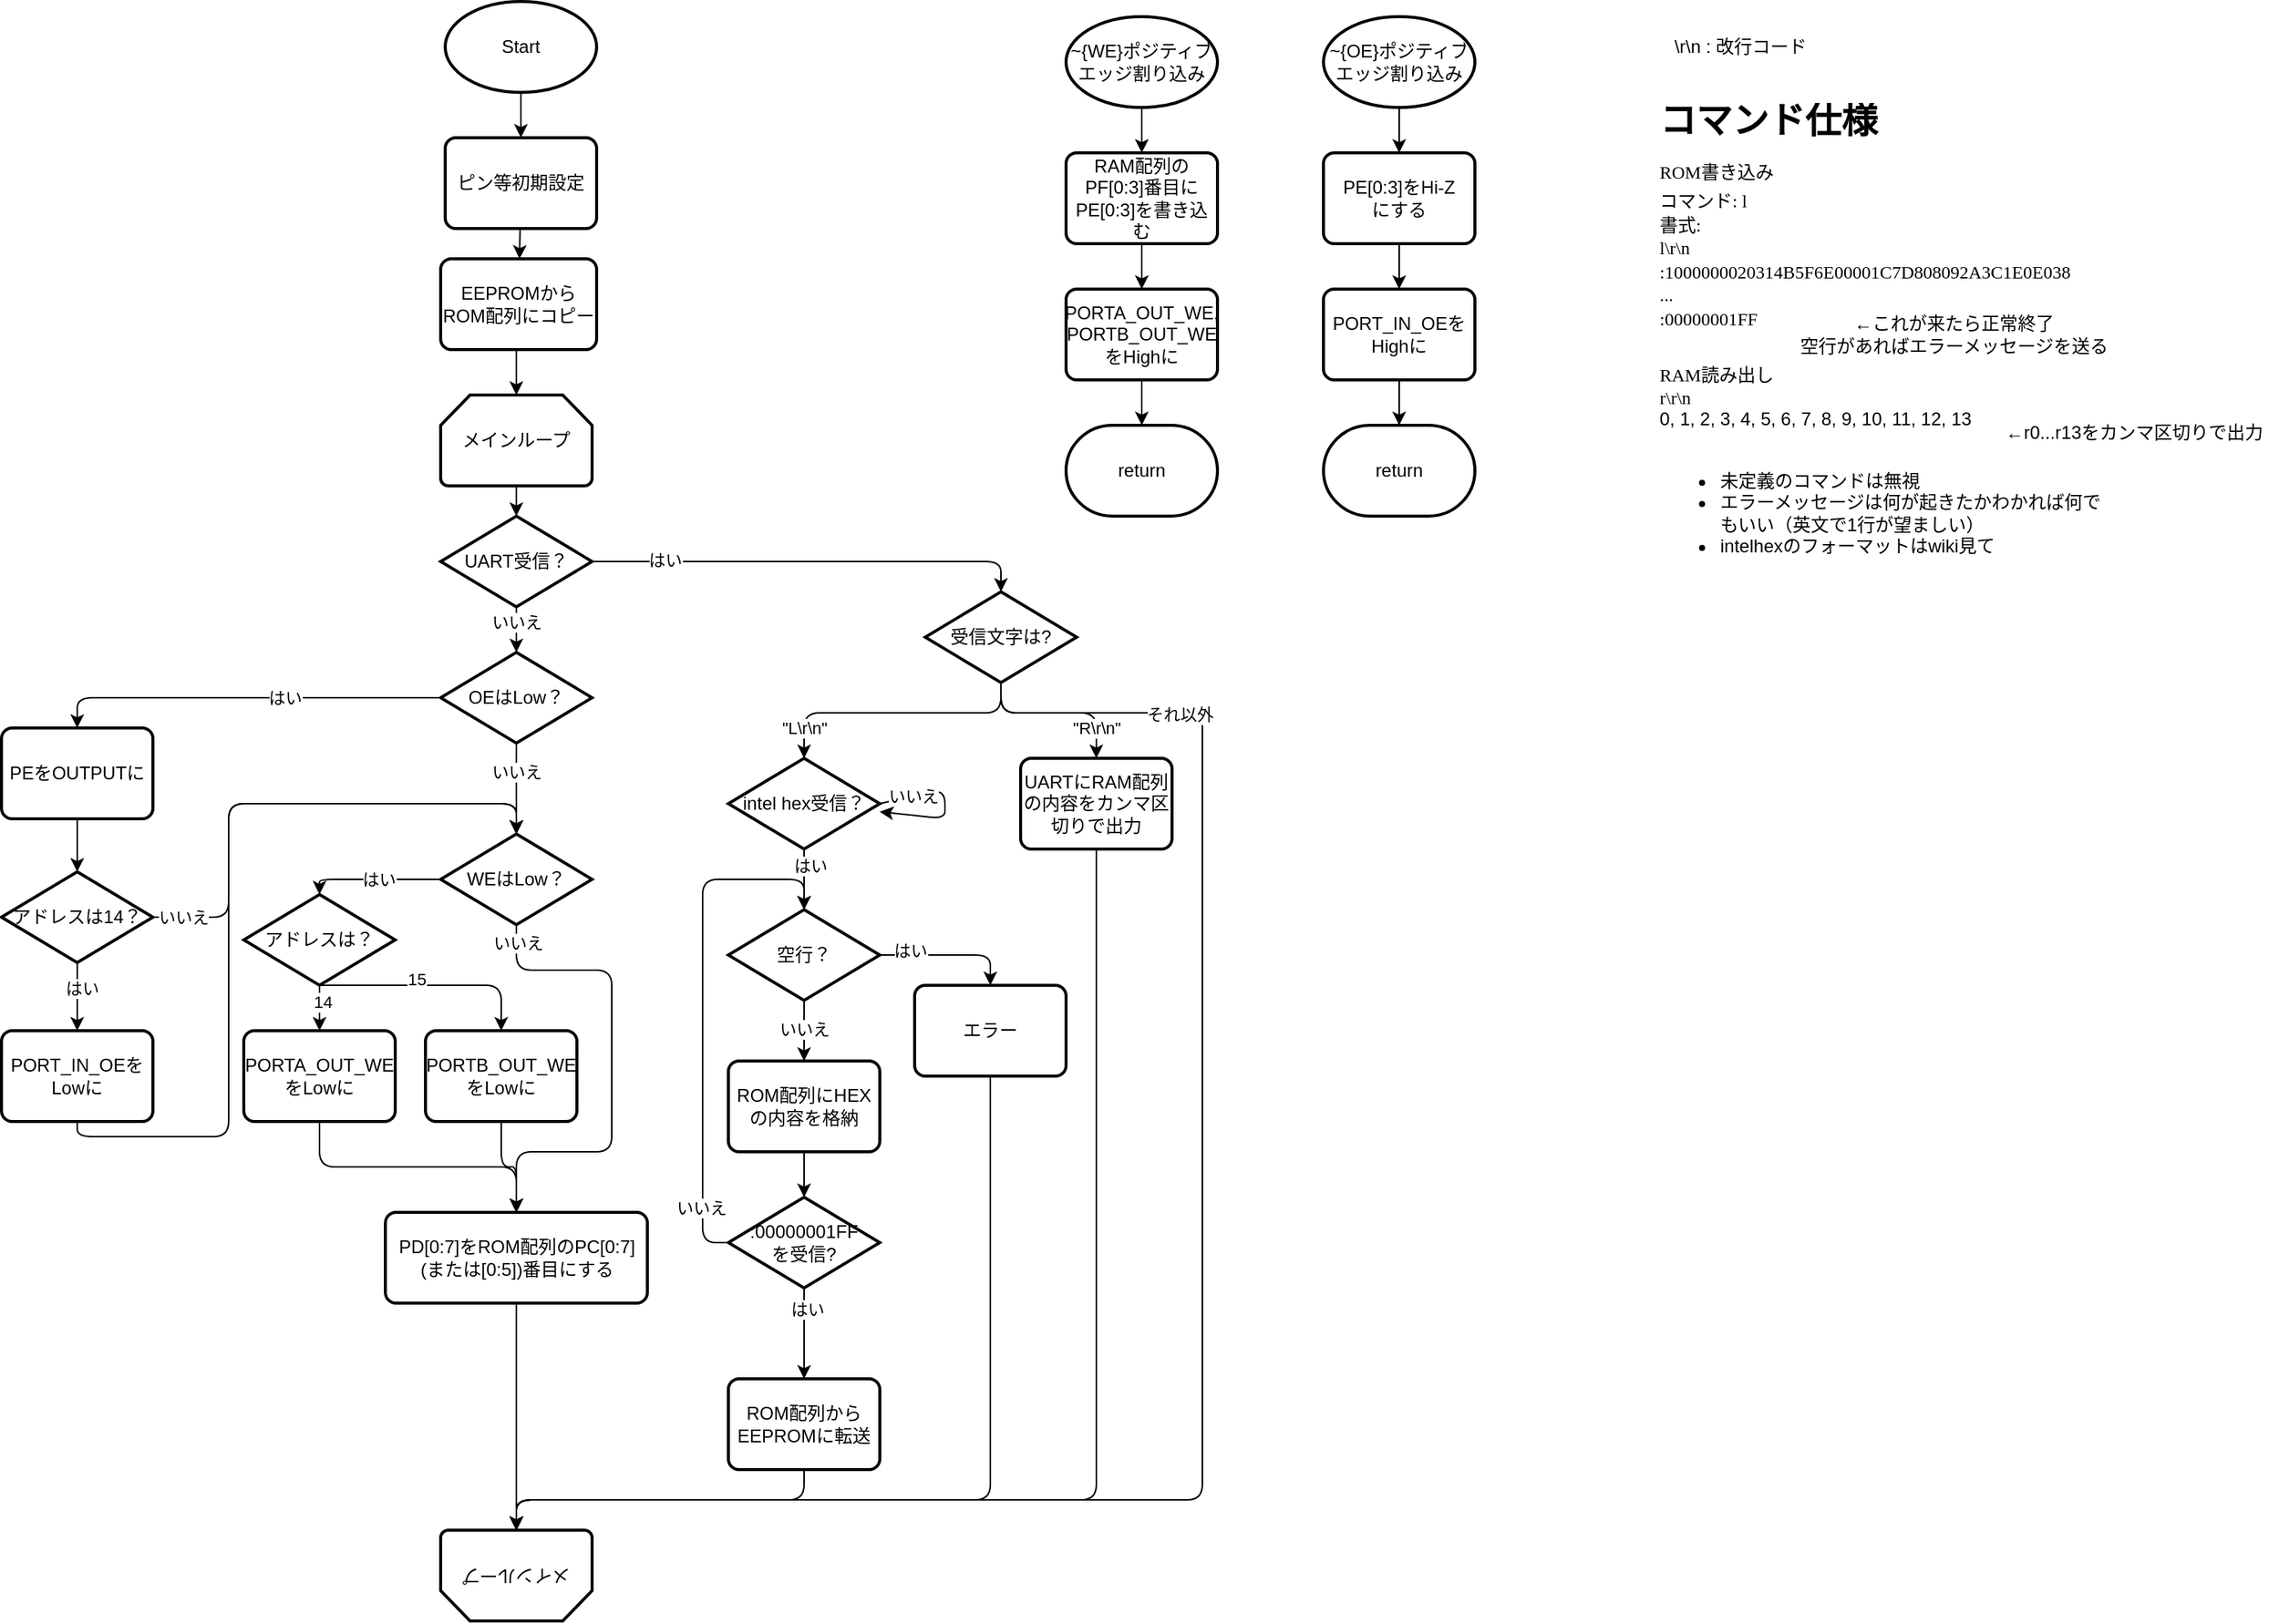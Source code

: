 <mxfile><diagram id="-HIG5v_Ev7cA0kCxx0Yb" name="ページ1"><mxGraphModel dx="725" dy="646" grid="1" gridSize="10" guides="1" tooltips="1" connect="1" arrows="1" fold="1" page="1" pageScale="1" pageWidth="827" pageHeight="1169" math="0" shadow="0"><root><mxCell id="0"/><mxCell id="1" parent="0"/><mxCell id="2" value="Start" style="strokeWidth=2;html=1;shape=mxgraph.flowchart.start_1;whiteSpace=wrap;" parent="1" vertex="1"><mxGeometry x="360" y="40" width="100" height="60" as="geometry"/></mxCell><mxCell id="4" style="edgeStyle=none;html=1;exitX=0.5;exitY=1;exitDx=0;exitDy=0;exitPerimeter=0;entryX=0.5;entryY=0;entryDx=0;entryDy=0;entryPerimeter=0;" parent="1" source="2" edge="1"><mxGeometry relative="1" as="geometry"><mxPoint x="410" y="130" as="targetPoint"/></mxGeometry></mxCell><mxCell id="12" style="edgeStyle=none;html=1;exitX=0.5;exitY=1;exitDx=0;exitDy=0;exitPerimeter=0;entryX=0.5;entryY=0;entryDx=0;entryDy=0;" parent="1" source="6" target="8" edge="1"><mxGeometry relative="1" as="geometry"/></mxCell><mxCell id="6" value="~{WE}ポジティブエッジ割り込み" style="strokeWidth=2;html=1;shape=mxgraph.flowchart.start_1;whiteSpace=wrap;" parent="1" vertex="1"><mxGeometry x="770" y="50" width="100" height="60" as="geometry"/></mxCell><mxCell id="17" value="" style="edgeStyle=none;html=1;" parent="1" source="7" target="16" edge="1"><mxGeometry relative="1" as="geometry"/></mxCell><mxCell id="7" value="~{OE}ポジティブエッジ割り込み" style="strokeWidth=2;html=1;shape=mxgraph.flowchart.start_1;whiteSpace=wrap;" parent="1" vertex="1"><mxGeometry x="940" y="50" width="100" height="60" as="geometry"/></mxCell><mxCell id="13" style="edgeStyle=none;html=1;exitX=0.5;exitY=1;exitDx=0;exitDy=0;entryX=0.5;entryY=0;entryDx=0;entryDy=0;" parent="1" source="8" target="11" edge="1"><mxGeometry relative="1" as="geometry"/></mxCell><mxCell id="8" value="RAM配列のPF[0:3]番目に&lt;div&gt;PE[0:3]を書き込む&lt;/div&gt;" style="rounded=1;whiteSpace=wrap;html=1;absoluteArcSize=1;arcSize=14;strokeWidth=2;" parent="1" vertex="1"><mxGeometry x="770" y="140" width="100" height="60" as="geometry"/></mxCell><mxCell id="10" value="メインループ" style="strokeWidth=2;html=1;shape=mxgraph.flowchart.loop_limit;whiteSpace=wrap;" parent="1" vertex="1"><mxGeometry x="357" y="300" width="100" height="60" as="geometry"/></mxCell><mxCell id="15" value="" style="edgeStyle=none;html=1;" parent="1" source="11" target="14" edge="1"><mxGeometry relative="1" as="geometry"/></mxCell><mxCell id="11" value="PORTA_OUT_WE,&lt;div&gt;PORTB_OUT_WEをHighに&lt;/div&gt;" style="rounded=1;whiteSpace=wrap;html=1;absoluteArcSize=1;arcSize=14;strokeWidth=2;" parent="1" vertex="1"><mxGeometry x="770" y="230" width="100" height="60" as="geometry"/></mxCell><mxCell id="14" value="return" style="strokeWidth=2;html=1;shape=mxgraph.flowchart.terminator;whiteSpace=wrap;" parent="1" vertex="1"><mxGeometry x="770" y="320" width="100" height="60" as="geometry"/></mxCell><mxCell id="19" value="" style="edgeStyle=none;html=1;" parent="1" source="16" target="18" edge="1"><mxGeometry relative="1" as="geometry"/></mxCell><mxCell id="16" value="PE[0:3]をHi-Z&lt;br&gt;にする" style="rounded=1;whiteSpace=wrap;html=1;absoluteArcSize=1;arcSize=14;strokeWidth=2;" parent="1" vertex="1"><mxGeometry x="940" y="140" width="100" height="60" as="geometry"/></mxCell><mxCell id="21" value="" style="edgeStyle=none;html=1;" parent="1" source="18" target="20" edge="1"><mxGeometry relative="1" as="geometry"/></mxCell><mxCell id="18" value="PORT_IN_OEを&lt;br&gt;Highに" style="rounded=1;whiteSpace=wrap;html=1;absoluteArcSize=1;arcSize=14;strokeWidth=2;" parent="1" vertex="1"><mxGeometry x="940" y="230" width="100" height="60" as="geometry"/></mxCell><mxCell id="20" value="return" style="strokeWidth=2;html=1;shape=mxgraph.flowchart.terminator;whiteSpace=wrap;" parent="1" vertex="1"><mxGeometry x="940" y="320" width="100" height="60" as="geometry"/></mxCell><mxCell id="23" value="" style="edgeStyle=none;html=1;" parent="1" target="10" edge="1"><mxGeometry relative="1" as="geometry"><mxPoint x="407" y="270" as="sourcePoint"/></mxGeometry></mxCell><mxCell id="100" value="" style="edgeStyle=none;html=1;" parent="1" source="22" target="99" edge="1"><mxGeometry relative="1" as="geometry"/></mxCell><mxCell id="22" value="ピン等初期設定" style="rounded=1;whiteSpace=wrap;html=1;absoluteArcSize=1;arcSize=14;strokeWidth=2;" parent="1" vertex="1"><mxGeometry x="360" y="130" width="100" height="60" as="geometry"/></mxCell><mxCell id="24" value="メインループ" style="strokeWidth=2;html=1;shape=mxgraph.flowchart.loop_limit;whiteSpace=wrap;rotation=-180;" parent="1" vertex="1"><mxGeometry x="357" y="1050" width="100" height="60" as="geometry"/></mxCell><mxCell id="54" value="" style="edgeStyle=none;html=1;" parent="1" source="25" target="53" edge="1"><mxGeometry relative="1" as="geometry"/></mxCell><mxCell id="55" value="いいえ" style="edgeLabel;html=1;align=center;verticalAlign=middle;resizable=0;points=[];" parent="54" vertex="1" connectable="0"><mxGeometry x="-0.283" relative="1" as="geometry"><mxPoint y="-1" as="offset"/></mxGeometry></mxCell><mxCell id="25" value="UART受信？" style="strokeWidth=2;html=1;shape=mxgraph.flowchart.decision;whiteSpace=wrap;" parent="1" vertex="1"><mxGeometry x="357" y="380" width="100" height="60" as="geometry"/></mxCell><mxCell id="26" style="edgeStyle=none;html=1;exitX=0.5;exitY=1;exitDx=0;exitDy=0;exitPerimeter=0;entryX=0.5;entryY=0;entryDx=0;entryDy=0;entryPerimeter=0;" parent="1" source="10" target="25" edge="1"><mxGeometry relative="1" as="geometry"/></mxCell><mxCell id="44" style="edgeStyle=orthogonalEdgeStyle;html=1;exitX=0.5;exitY=1;exitDx=0;exitDy=0;exitPerimeter=0;entryX=0.5;entryY=0;entryDx=0;entryDy=0;" parent="1" source="27" target="43" edge="1"><mxGeometry relative="1" as="geometry"><Array as="points"><mxPoint x="727" y="510"/><mxPoint x="790" y="510"/></Array></mxGeometry></mxCell><mxCell id="45" value="&quot;R\r\n&quot;" style="edgeLabel;html=1;align=center;verticalAlign=middle;resizable=0;points=[];" parent="44" vertex="1" connectable="0"><mxGeometry x="0.504" y="1" relative="1" as="geometry"><mxPoint x="-1" y="8" as="offset"/></mxGeometry></mxCell><mxCell id="27" value="受信文字は?" style="strokeWidth=2;html=1;shape=mxgraph.flowchart.decision;whiteSpace=wrap;" parent="1" vertex="1"><mxGeometry x="677" y="430" width="100" height="60" as="geometry"/></mxCell><mxCell id="28" style="edgeStyle=orthogonalEdgeStyle;html=1;exitX=1;exitY=0.5;exitDx=0;exitDy=0;exitPerimeter=0;entryX=0.5;entryY=0;entryDx=0;entryDy=0;entryPerimeter=0;" parent="1" source="25" target="27" edge="1"><mxGeometry relative="1" as="geometry"/></mxCell><mxCell id="46" value="はい" style="edgeLabel;html=1;align=center;verticalAlign=middle;resizable=0;points=[];" parent="28" vertex="1" connectable="0"><mxGeometry x="-0.672" y="1" relative="1" as="geometry"><mxPoint as="offset"/></mxGeometry></mxCell><mxCell id="41" value="" style="edgeStyle=none;html=1;" parent="1" source="101" target="39" edge="1"><mxGeometry relative="1" as="geometry"/></mxCell><mxCell id="104" value="いいえ" style="edgeLabel;html=1;align=center;verticalAlign=middle;resizable=0;points=[];" parent="41" vertex="1" connectable="0"><mxGeometry x="-0.85" y="1" relative="1" as="geometry"><mxPoint x="-1" y="16" as="offset"/></mxGeometry></mxCell><mxCell id="31" value="intel hex受信？" style="strokeWidth=2;html=1;shape=mxgraph.flowchart.decision;whiteSpace=wrap;" parent="1" vertex="1"><mxGeometry x="547" y="540" width="100" height="60" as="geometry"/></mxCell><mxCell id="33" style="edgeStyle=orthogonalEdgeStyle;html=1;exitX=0.5;exitY=1;exitDx=0;exitDy=0;exitPerimeter=0;entryX=0.5;entryY=0;entryDx=0;entryDy=0;entryPerimeter=0;" parent="1" source="27" target="31" edge="1"><mxGeometry relative="1" as="geometry"><Array as="points"><mxPoint x="727" y="510"/><mxPoint x="597" y="510"/></Array></mxGeometry></mxCell><mxCell id="34" value="&quot;L\r\n&quot;" style="edgeLabel;html=1;align=center;verticalAlign=middle;resizable=0;points=[];" parent="33" vertex="1" connectable="0"><mxGeometry x="0.022" y="-1" relative="1" as="geometry"><mxPoint x="-58" y="11" as="offset"/></mxGeometry></mxCell><mxCell id="51" style="edgeStyle=none;html=1;exitX=0.5;exitY=1;exitDx=0;exitDy=0;entryX=0.5;entryY=0;entryDx=0;entryDy=0;" parent="1" source="110" target="50" edge="1"><mxGeometry relative="1" as="geometry"/></mxCell><mxCell id="112" value="はい" style="edgeLabel;html=1;align=center;verticalAlign=middle;resizable=0;points=[];" parent="51" vertex="1" connectable="0"><mxGeometry x="-0.51" y="2" relative="1" as="geometry"><mxPoint y="-1" as="offset"/></mxGeometry></mxCell><mxCell id="39" value="ROM配列にHEXの内容を格納" style="rounded=1;whiteSpace=wrap;html=1;absoluteArcSize=1;arcSize=14;strokeWidth=2;" parent="1" vertex="1"><mxGeometry x="547" y="740" width="100" height="60" as="geometry"/></mxCell><mxCell id="43" value="UARTにRAM配列の内容をカンマ区切りで出力" style="rounded=1;whiteSpace=wrap;html=1;absoluteArcSize=1;arcSize=14;strokeWidth=2;" parent="1" vertex="1"><mxGeometry x="740" y="540" width="100" height="60" as="geometry"/></mxCell><mxCell id="48" style="edgeStyle=orthogonalEdgeStyle;html=1;exitX=0.5;exitY=1;exitDx=0;exitDy=0;entryX=0.5;entryY=1;entryDx=0;entryDy=0;entryPerimeter=0;" parent="1" source="43" target="24" edge="1"><mxGeometry relative="1" as="geometry"><Array as="points"><mxPoint x="790" y="1030"/><mxPoint x="407" y="1030"/></Array></mxGeometry></mxCell><mxCell id="50" value="ROM配列からEEPROMに転送" style="rounded=1;whiteSpace=wrap;html=1;absoluteArcSize=1;arcSize=14;strokeWidth=2;" parent="1" vertex="1"><mxGeometry x="547" y="950" width="100" height="60" as="geometry"/></mxCell><mxCell id="52" style="edgeStyle=orthogonalEdgeStyle;html=1;exitX=0.5;exitY=1;exitDx=0;exitDy=0;entryX=0.5;entryY=1;entryDx=0;entryDy=0;entryPerimeter=0;" parent="1" source="50" target="24" edge="1"><mxGeometry relative="1" as="geometry"><Array as="points"><mxPoint x="597" y="1030"/><mxPoint x="407" y="1030"/></Array></mxGeometry></mxCell><mxCell id="58" style="edgeStyle=orthogonalEdgeStyle;html=1;exitX=0;exitY=0.5;exitDx=0;exitDy=0;exitPerimeter=0;entryX=0.5;entryY=0;entryDx=0;entryDy=0;" parent="1" source="53" target="57" edge="1"><mxGeometry relative="1" as="geometry"/></mxCell><mxCell id="59" value="はい" style="edgeLabel;html=1;align=center;verticalAlign=middle;resizable=0;points=[];" parent="58" vertex="1" connectable="0"><mxGeometry x="-0.405" y="-2" relative="1" as="geometry"><mxPoint x="-26" y="2" as="offset"/></mxGeometry></mxCell><mxCell id="69" value="" style="edgeStyle=none;html=1;" parent="1" source="53" target="68" edge="1"><mxGeometry relative="1" as="geometry"/></mxCell><mxCell id="70" value="いいえ" style="edgeLabel;html=1;align=center;verticalAlign=middle;resizable=0;points=[];" parent="69" vertex="1" connectable="0"><mxGeometry x="-0.39" relative="1" as="geometry"><mxPoint as="offset"/></mxGeometry></mxCell><mxCell id="53" value="OEはLow？" style="strokeWidth=2;html=1;shape=mxgraph.flowchart.decision;whiteSpace=wrap;" parent="1" vertex="1"><mxGeometry x="357" y="470" width="100" height="60" as="geometry"/></mxCell><mxCell id="80" value="" style="edgeStyle=none;html=1;" parent="1" source="57" target="64" edge="1"><mxGeometry relative="1" as="geometry"/></mxCell><mxCell id="57" value="PEをOUTPUTに" style="rounded=1;whiteSpace=wrap;html=1;absoluteArcSize=1;arcSize=14;strokeWidth=2;" parent="1" vertex="1"><mxGeometry x="67" y="520" width="100" height="60" as="geometry"/></mxCell><mxCell id="66" value="" style="edgeStyle=none;html=1;entryX=0.5;entryY=0;entryDx=0;entryDy=0;" parent="1" source="64" target="84" edge="1"><mxGeometry relative="1" as="geometry"><mxPoint x="117" y="720" as="targetPoint"/></mxGeometry></mxCell><mxCell id="67" value="はい" style="edgeLabel;html=1;align=center;verticalAlign=middle;resizable=0;points=[];" parent="66" vertex="1" connectable="0"><mxGeometry x="-0.189" y="3" relative="1" as="geometry"><mxPoint y="-1" as="offset"/></mxGeometry></mxCell><mxCell id="64" value="アドレスは14？" style="strokeWidth=2;html=1;shape=mxgraph.flowchart.decision;whiteSpace=wrap;" parent="1" vertex="1"><mxGeometry x="67" y="615" width="100" height="60" as="geometry"/></mxCell><mxCell id="75" style="edgeStyle=orthogonalEdgeStyle;html=1;exitX=0;exitY=0.5;exitDx=0;exitDy=0;exitPerimeter=0;entryX=0.5;entryY=0;entryDx=0;entryDy=0;entryPerimeter=0;" parent="1" source="68" target="82" edge="1"><mxGeometry relative="1" as="geometry"><mxPoint x="277" y="630" as="targetPoint"/></mxGeometry></mxCell><mxCell id="83" value="はい" style="edgeLabel;html=1;align=center;verticalAlign=middle;resizable=0;points=[];" parent="75" vertex="1" connectable="0"><mxGeometry x="-0.089" relative="1" as="geometry"><mxPoint as="offset"/></mxGeometry></mxCell><mxCell id="119" style="edgeStyle=orthogonalEdgeStyle;html=1;exitX=0.5;exitY=1;exitDx=0;exitDy=0;exitPerimeter=0;entryX=0.5;entryY=0;entryDx=0;entryDy=0;" parent="1" source="68" target="116" edge="1"><mxGeometry relative="1" as="geometry"><Array as="points"><mxPoint x="407" y="680"/><mxPoint x="470" y="680"/><mxPoint x="470" y="800"/><mxPoint x="407" y="800"/></Array></mxGeometry></mxCell><mxCell id="120" value="いいえ" style="edgeLabel;html=1;align=center;verticalAlign=middle;resizable=0;points=[];" parent="119" vertex="1" connectable="0"><mxGeometry x="-0.926" y="1" relative="1" as="geometry"><mxPoint as="offset"/></mxGeometry></mxCell><mxCell id="68" value="WEはLow？" style="strokeWidth=2;html=1;shape=mxgraph.flowchart.decision;whiteSpace=wrap;" parent="1" vertex="1"><mxGeometry x="357" y="590" width="100" height="60" as="geometry"/></mxCell><mxCell id="71" style="edgeStyle=orthogonalEdgeStyle;html=1;exitX=0.5;exitY=1;exitDx=0;exitDy=0;entryX=0.5;entryY=0;entryDx=0;entryDy=0;entryPerimeter=0;" parent="1" source="84" target="68" edge="1"><mxGeometry relative="1" as="geometry"><Array as="points"><mxPoint x="117" y="790"/><mxPoint x="217" y="790"/><mxPoint x="217" y="570"/><mxPoint x="407" y="570"/></Array><mxPoint x="117" y="780" as="sourcePoint"/></mxGeometry></mxCell><mxCell id="78" value="&lt;h1 style=&quot;margin-top: 0px; line-height: 100%;&quot;&gt;&lt;font data-font-src=&quot;https://fonts.googleapis.com/css?family=Noto+Sans+JP&quot; face=&quot;Noto Sans JP&quot;&gt;コマンド仕様&lt;/font&gt;&lt;/h1&gt;&lt;p style=&quot;line-height: 100%;&quot;&gt;&lt;font data-font-src=&quot;https://fonts.googleapis.com/css?family=Noto+Sans+JP&quot; face=&quot;Noto Sans JP&quot;&gt;ROM書き込み&lt;/font&gt;&lt;/p&gt;&lt;p style=&quot;line-height: 30%;&quot;&gt;&lt;font data-font-src=&quot;https://fonts.googleapis.com/css?family=Noto+Sans+JP&quot; face=&quot;Noto Sans JP&quot;&gt;コマンド: l&lt;/font&gt;&lt;/p&gt;&lt;p style=&quot;line-height: 30%;&quot;&gt;&lt;font data-font-src=&quot;https://fonts.googleapis.com/css?family=Noto+Sans+JP&quot; face=&quot;Noto Sans JP&quot;&gt;書式:&lt;/font&gt;&lt;/p&gt;&lt;p style=&quot;line-height: 30%;&quot;&gt;&lt;font data-font-src=&quot;https://fonts.googleapis.com/css?family=Noto+Sans+JP&quot; face=&quot;Noto Sans JP&quot;&gt;l\r\n&lt;/font&gt;&lt;/p&gt;&lt;p style=&quot;line-height: 30%;&quot;&gt;&lt;font data-font-src=&quot;https://fonts.googleapis.com/css?family=Noto+Sans+JP&quot; face=&quot;Noto Sans JP&quot;&gt;:1000000020314B5F6E00001C7D808092A3C1E0E038&lt;/font&gt;&lt;/p&gt;&lt;p style=&quot;line-height: 30%;&quot;&gt;&lt;font data-font-src=&quot;https://fonts.googleapis.com/css?family=Noto+Sans+JP&quot; face=&quot;Noto Sans JP&quot;&gt;...&lt;/font&gt;&lt;/p&gt;&lt;p style=&quot;line-height: 30%;&quot;&gt;&lt;font face=&quot;Noto Sans JP&quot;&gt;:00000001FF&lt;/font&gt;&lt;/p&gt;&lt;p style=&quot;line-height: 30%;&quot;&gt;&lt;font face=&quot;Noto Sans JP&quot;&gt;&lt;br&gt;&lt;/font&gt;&lt;/p&gt;&lt;div&gt;&lt;font face=&quot;Noto Sans JP&quot;&gt;RAM読み出し&lt;/font&gt;&lt;/div&gt;&lt;div&gt;&lt;div&gt;&lt;font face=&quot;Noto Sans JP&quot;&gt;r\r\n&lt;/font&gt;&lt;/div&gt;&lt;/div&gt;&lt;div&gt;0, 1, 2, 3, 4, 5, 6, 7, 8, 9, 10, 11, 12, 13&lt;/div&gt;&lt;div&gt;&lt;br&gt;&lt;/div&gt;&lt;div&gt;&lt;ul&gt;&lt;li&gt;未定義のコマンドは無視&lt;/li&gt;&lt;li&gt;エラーメッセージは何が起きたかわかれば何でもいい（英文で1行が望ましい）&lt;/li&gt;&lt;li&gt;intelhexのフォーマットはwiki見て&lt;/li&gt;&lt;/ul&gt;&lt;/div&gt;" style="text;html=1;whiteSpace=wrap;overflow=hidden;rounded=0;" parent="1" vertex="1"><mxGeometry x="1160" y="100" width="300" height="390" as="geometry"/></mxCell><mxCell id="79" style="edgeStyle=orthogonalEdgeStyle;html=1;exitX=1;exitY=0.5;exitDx=0;exitDy=0;exitPerimeter=0;entryX=0.5;entryY=0;entryDx=0;entryDy=0;entryPerimeter=0;" parent="1" source="64" target="68" edge="1"><mxGeometry relative="1" as="geometry"><Array as="points"><mxPoint x="217" y="645"/><mxPoint x="217" y="570"/><mxPoint x="407" y="570"/></Array></mxGeometry></mxCell><mxCell id="81" value="いいえ" style="edgeLabel;html=1;align=center;verticalAlign=middle;resizable=0;points=[];" parent="79" vertex="1" connectable="0"><mxGeometry x="-0.946" y="-1" relative="1" as="geometry"><mxPoint x="11" y="-1" as="offset"/></mxGeometry></mxCell><mxCell id="88" style="edgeStyle=none;html=1;exitX=0.5;exitY=1;exitDx=0;exitDy=0;exitPerimeter=0;entryX=0.5;entryY=0;entryDx=0;entryDy=0;" parent="1" source="82" target="86" edge="1"><mxGeometry relative="1" as="geometry"/></mxCell><mxCell id="90" value="14" style="edgeLabel;html=1;align=center;verticalAlign=middle;resizable=0;points=[];" parent="88" vertex="1" connectable="0"><mxGeometry x="-0.267" y="2" relative="1" as="geometry"><mxPoint as="offset"/></mxGeometry></mxCell><mxCell id="89" style="edgeStyle=orthogonalEdgeStyle;html=1;exitX=0.5;exitY=1;exitDx=0;exitDy=0;exitPerimeter=0;entryX=0.5;entryY=0;entryDx=0;entryDy=0;" parent="1" source="82" target="87" edge="1"><mxGeometry relative="1" as="geometry"><Array as="points"><mxPoint x="397" y="690"/></Array></mxGeometry></mxCell><mxCell id="91" value="15" style="edgeLabel;html=1;align=center;verticalAlign=middle;resizable=0;points=[];" parent="89" vertex="1" connectable="0"><mxGeometry x="-0.153" y="4" relative="1" as="geometry"><mxPoint as="offset"/></mxGeometry></mxCell><mxCell id="82" value="アドレスは？" style="strokeWidth=2;html=1;shape=mxgraph.flowchart.decision;whiteSpace=wrap;" parent="1" vertex="1"><mxGeometry x="227" y="630" width="100" height="60" as="geometry"/></mxCell><mxCell id="84" value="PORT_IN_OEをLowに" style="rounded=1;whiteSpace=wrap;html=1;absoluteArcSize=1;arcSize=14;strokeWidth=2;" parent="1" vertex="1"><mxGeometry x="67" y="720" width="100" height="60" as="geometry"/></mxCell><mxCell id="122" style="edgeStyle=orthogonalEdgeStyle;html=1;exitX=0.5;exitY=1;exitDx=0;exitDy=0;entryX=0.5;entryY=0;entryDx=0;entryDy=0;" parent="1" source="86" target="116" edge="1"><mxGeometry relative="1" as="geometry"/></mxCell><mxCell id="86" value="PORTA_OUT_WEをLowに" style="rounded=1;whiteSpace=wrap;html=1;absoluteArcSize=1;arcSize=14;strokeWidth=2;" parent="1" vertex="1"><mxGeometry x="227" y="720" width="100" height="60" as="geometry"/></mxCell><mxCell id="123" style="edgeStyle=orthogonalEdgeStyle;html=1;exitX=0.5;exitY=1;exitDx=0;exitDy=0;entryX=0.5;entryY=0;entryDx=0;entryDy=0;" parent="1" source="87" target="116" edge="1"><mxGeometry relative="1" as="geometry"/></mxCell><mxCell id="87" value="PORTB_OUT_WEをLowに" style="rounded=1;whiteSpace=wrap;html=1;absoluteArcSize=1;arcSize=14;strokeWidth=2;" parent="1" vertex="1"><mxGeometry x="347" y="720" width="100" height="60" as="geometry"/></mxCell><mxCell id="92" value="\r\n : 改行コード" style="text;html=1;align=center;verticalAlign=middle;resizable=0;points=[];autosize=1;strokeColor=none;fillColor=none;" parent="1" vertex="1"><mxGeometry x="1160" y="55" width="110" height="30" as="geometry"/></mxCell><mxCell id="93" value="←r0...r13をカンマ区切りで出力" style="text;html=1;align=center;verticalAlign=middle;resizable=0;points=[];autosize=1;strokeColor=none;fillColor=none;" parent="1" vertex="1"><mxGeometry x="1380" y="310" width="190" height="30" as="geometry"/></mxCell><mxCell id="94" value="←これが来たら正常終了&lt;div&gt;空行があればエラーメッセージを送る&lt;/div&gt;" style="text;html=1;align=center;verticalAlign=middle;resizable=0;points=[];autosize=1;strokeColor=none;fillColor=none;" parent="1" vertex="1"><mxGeometry x="1241" y="240" width="230" height="40" as="geometry"/></mxCell><mxCell id="95" style="edgeStyle=orthogonalEdgeStyle;html=1;exitX=0.5;exitY=1;exitDx=0;exitDy=0;exitPerimeter=0;entryX=0.5;entryY=1;entryDx=0;entryDy=0;entryPerimeter=0;" parent="1" source="27" target="24" edge="1"><mxGeometry relative="1" as="geometry"><Array as="points"><mxPoint x="727" y="510"/><mxPoint x="860" y="510"/><mxPoint x="860" y="1030"/><mxPoint x="407" y="1030"/></Array></mxGeometry></mxCell><mxCell id="96" value="それ以外" style="edgeLabel;html=1;align=center;verticalAlign=middle;resizable=0;points=[];" parent="95" vertex="1" connectable="0"><mxGeometry x="-0.759" relative="1" as="geometry"><mxPoint y="1" as="offset"/></mxGeometry></mxCell><mxCell id="99" value="EEPROMから&lt;div&gt;ROM配列にコピー&lt;/div&gt;" style="rounded=1;whiteSpace=wrap;html=1;absoluteArcSize=1;arcSize=14;strokeWidth=2;" parent="1" vertex="1"><mxGeometry x="357" y="210" width="103" height="60" as="geometry"/></mxCell><mxCell id="102" value="" style="edgeStyle=none;html=1;" parent="1" source="31" target="101" edge="1"><mxGeometry relative="1" as="geometry"><mxPoint x="597" y="600" as="sourcePoint"/><mxPoint x="597" y="860" as="targetPoint"/></mxGeometry></mxCell><mxCell id="103" value="はい" style="edgeLabel;html=1;align=center;verticalAlign=middle;resizable=0;points=[];" parent="102" vertex="1" connectable="0"><mxGeometry x="-0.461" y="4" relative="1" as="geometry"><mxPoint as="offset"/></mxGeometry></mxCell><mxCell id="107" style="edgeStyle=orthogonalEdgeStyle;html=1;exitX=1;exitY=0.5;exitDx=0;exitDy=0;exitPerimeter=0;entryX=0.5;entryY=0;entryDx=0;entryDy=0;" parent="1" source="101" target="106" edge="1"><mxGeometry relative="1" as="geometry"/></mxCell><mxCell id="109" value="はい" style="edgeLabel;html=1;align=center;verticalAlign=middle;resizable=0;points=[];" parent="107" vertex="1" connectable="0"><mxGeometry x="-0.561" y="3" relative="1" as="geometry"><mxPoint x="-1" as="offset"/></mxGeometry></mxCell><mxCell id="101" value="空行？" style="strokeWidth=2;html=1;shape=mxgraph.flowchart.decision;whiteSpace=wrap;" parent="1" vertex="1"><mxGeometry x="547" y="640" width="100" height="60" as="geometry"/></mxCell><mxCell id="108" style="edgeStyle=orthogonalEdgeStyle;html=1;exitX=0.5;exitY=1;exitDx=0;exitDy=0;entryX=0.5;entryY=1;entryDx=0;entryDy=0;entryPerimeter=0;" parent="1" source="106" target="24" edge="1"><mxGeometry relative="1" as="geometry"><mxPoint x="670" y="1071.176" as="targetPoint"/><Array as="points"><mxPoint x="720" y="1030"/><mxPoint x="407" y="1030"/></Array></mxGeometry></mxCell><mxCell id="106" value="エラー" style="rounded=1;whiteSpace=wrap;html=1;absoluteArcSize=1;arcSize=14;strokeWidth=2;" parent="1" vertex="1"><mxGeometry x="670" y="690" width="100" height="60" as="geometry"/></mxCell><mxCell id="111" value="" style="edgeStyle=none;html=1;exitX=0.5;exitY=1;exitDx=0;exitDy=0;entryX=0.5;entryY=0;entryDx=0;entryDy=0;" parent="1" source="39" target="110" edge="1"><mxGeometry relative="1" as="geometry"><mxPoint x="597" y="800" as="sourcePoint"/><mxPoint x="597" y="950" as="targetPoint"/></mxGeometry></mxCell><mxCell id="110" value="&lt;span style=&quot;font-family: monospace; font-size: 0px; text-align: start; text-wrap-mode: nowrap;&quot;&gt;%3CmxGraphModel%3E%3Croot%3E%3CmxCell%20id%3D%220%22%2F%3E%3CmxCell%20id%3D%221%22%20parent%3D%220%22%2F%3E%3CmxCell%20id%3D%222%22%20value%3D%22%E7%A9%BA%E8%A1%8C%EF%BC%9F%22%20style%3D%22strokeWidth%3D2%3Bhtml%3D1%3Bshape%3Dmxgraph.flowchart.decision%3BwhiteSpace%3Dwrap%3B%22%20vertex%3D%221%22%20parent%3D%221%22%3E%3CmxGeometry%20x%3D%22547%22%20y%3D%22640%22%20width%3D%22100%22%20height%3D%2260%22%20as%3D%22geometry%22%2F%3E%3C%2FmxCell%3E%3C%2Froot%3E%3C%2FmxGraphModel%3E&lt;/span&gt;&lt;span style=&quot;background-color: transparent; font-size: 0px; text-wrap-mode: nowrap;&quot;&gt;&lt;font face=&quot;monospace&quot;&gt;:00000001FF&lt;/font&gt;&lt;/span&gt;&lt;span style=&quot;background-color: transparent; text-align: start;&quot;&gt;:00000001FF&lt;/span&gt;&lt;div&gt;&lt;span style=&quot;background-color: transparent; text-align: start;&quot;&gt;を受信?&lt;/span&gt;&lt;/div&gt;" style="strokeWidth=2;html=1;shape=mxgraph.flowchart.decision;whiteSpace=wrap;" parent="1" vertex="1"><mxGeometry x="547" y="830" width="100" height="60" as="geometry"/></mxCell><mxCell id="114" style="edgeStyle=orthogonalEdgeStyle;html=1;exitX=0;exitY=0.5;exitDx=0;exitDy=0;exitPerimeter=0;entryX=0.5;entryY=0;entryDx=0;entryDy=0;entryPerimeter=0;" parent="1" source="110" target="101" edge="1"><mxGeometry relative="1" as="geometry"><Array as="points"><mxPoint x="530" y="860"/><mxPoint x="530" y="620"/><mxPoint x="597" y="620"/></Array></mxGeometry></mxCell><mxCell id="115" value="いいえ" style="edgeLabel;html=1;align=center;verticalAlign=middle;resizable=0;points=[];" parent="114" vertex="1" connectable="0"><mxGeometry x="-0.765" y="1" relative="1" as="geometry"><mxPoint as="offset"/></mxGeometry></mxCell><mxCell id="116" value="PD[0:7]をROM配列のPC[0:7](または[0:5])番目にする" style="rounded=1;whiteSpace=wrap;html=1;absoluteArcSize=1;arcSize=14;strokeWidth=2;" parent="1" vertex="1"><mxGeometry x="320.5" y="840" width="173" height="60" as="geometry"/></mxCell><mxCell id="124" style="edgeStyle=none;html=1;exitX=0.5;exitY=1;exitDx=0;exitDy=0;entryX=0.5;entryY=1;entryDx=0;entryDy=0;entryPerimeter=0;" parent="1" source="116" target="24" edge="1"><mxGeometry relative="1" as="geometry"/></mxCell><mxCell id="125" style="edgeStyle=none;html=1;exitX=1;exitY=0.5;exitDx=0;exitDy=0;exitPerimeter=0;" parent="1" source="31" target="31" edge="1"><mxGeometry relative="1" as="geometry"><Array as="points"><mxPoint x="690" y="570"/></Array></mxGeometry></mxCell><mxCell id="126" value="いいえ" style="edgeLabel;html=1;align=center;verticalAlign=middle;resizable=0;points=[];" parent="125" vertex="1" connectable="0"><mxGeometry x="-0.591" relative="1" as="geometry"><mxPoint as="offset"/></mxGeometry></mxCell></root></mxGraphModel></diagram></mxfile>